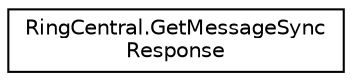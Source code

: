 digraph "Graphical Class Hierarchy"
{
 // LATEX_PDF_SIZE
  edge [fontname="Helvetica",fontsize="10",labelfontname="Helvetica",labelfontsize="10"];
  node [fontname="Helvetica",fontsize="10",shape=record];
  rankdir="LR";
  Node0 [label="RingCentral.GetMessageSync\lResponse",height=0.2,width=0.4,color="black", fillcolor="white", style="filled",URL="$classRingCentral_1_1GetMessageSyncResponse.html",tooltip=" "];
}
